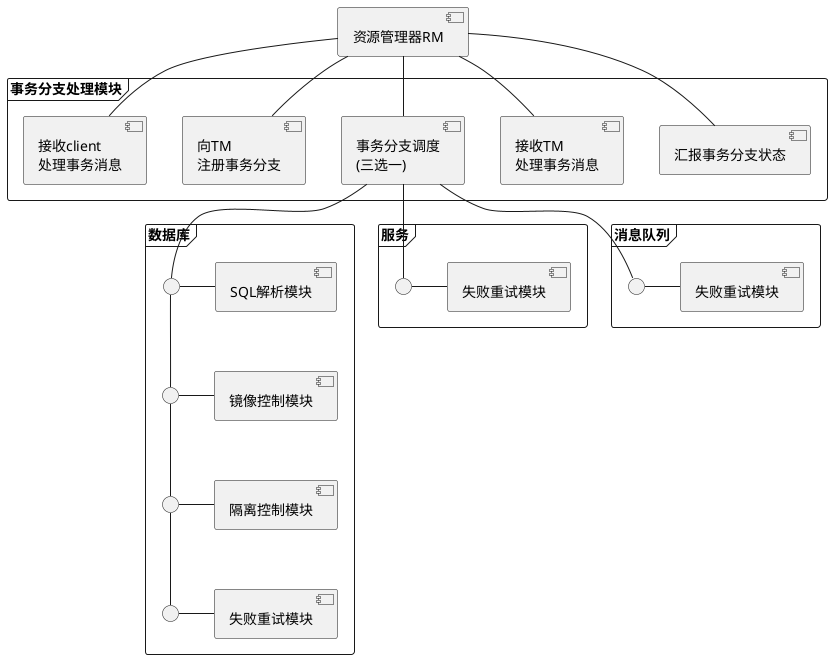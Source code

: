 @startuml
[资源管理器RM] as RM
frame "事务分支处理模块" {
    [汇报事务分支状态] as ReportStatus
    [接收TM\n处理事务消息] as RecvMsgFromTM
    [事务分支调度\n(三选一)] as TransferDispatch
    [向TM\n注册事务分支] as RegisterToTM
    [接收client\n处理事务消息] as RecvMsgFromClient
}
frame "数据库" {
    () " " as 1
    () " " as 2
    () " " as 3
    () " " as 4
    [SQL解析模块] as sqlpraser
    [镜像控制模块] as cr
    [隔离控制模块] as ic
    [失败重试模块] as db_retry
}
frame "服务" {
    () " " as 11
    [失败重试模块] as sv_retry
}
frame "消息队列" {
    () " " as 21
    [失败重试模块] as mq_retry
}
RM -- ReportStatus
RM -- RecvMsgFromTM
RM -- TransferDispatch
RM -- RegisterToTM
RM -- RecvMsgFromClient
TransferDispatch -down- 1
1 -right- sqlpraser
1 -down- 2
2 -right- cr
2 -down- 3
3 -right- ic
3 -down- 4
4 -right- db_retry

TransferDispatch -- 11
11 -right- sv_retry

TransferDispatch -- 21
21 -right- mq_retry
@enduml